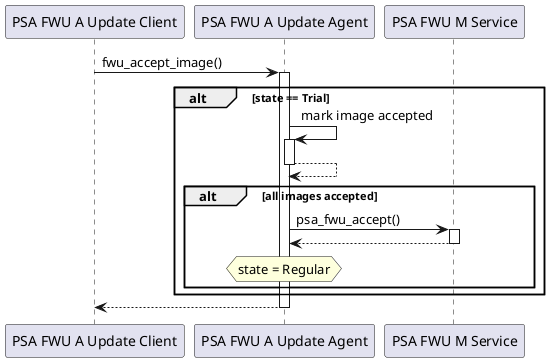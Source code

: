 '-------------------------------------------------------------------------------
' Copyright (c) 2024, Arm Limited and Contributors. All rights reserved.
'
' SPDX-License-Identifier: BSD-3-Clause
'
'-------------------------------------------------------------------------------

@startuml
participant "PSA FWU A Update Client" as client
participant "PSA FWU A Update Agent" as agent
participant "PSA FWU M Service" as service

autoactivate on

client -> agent: fwu_accept_image()

alt state == Trial
	agent -> agent: mark image accepted
	agent --> agent

	alt all images accepted
		agent -> service: psa_fwu_accept()
		service --> agent
		hnote over agent: state = Regular
	end
end

agent --> client

@enduml
